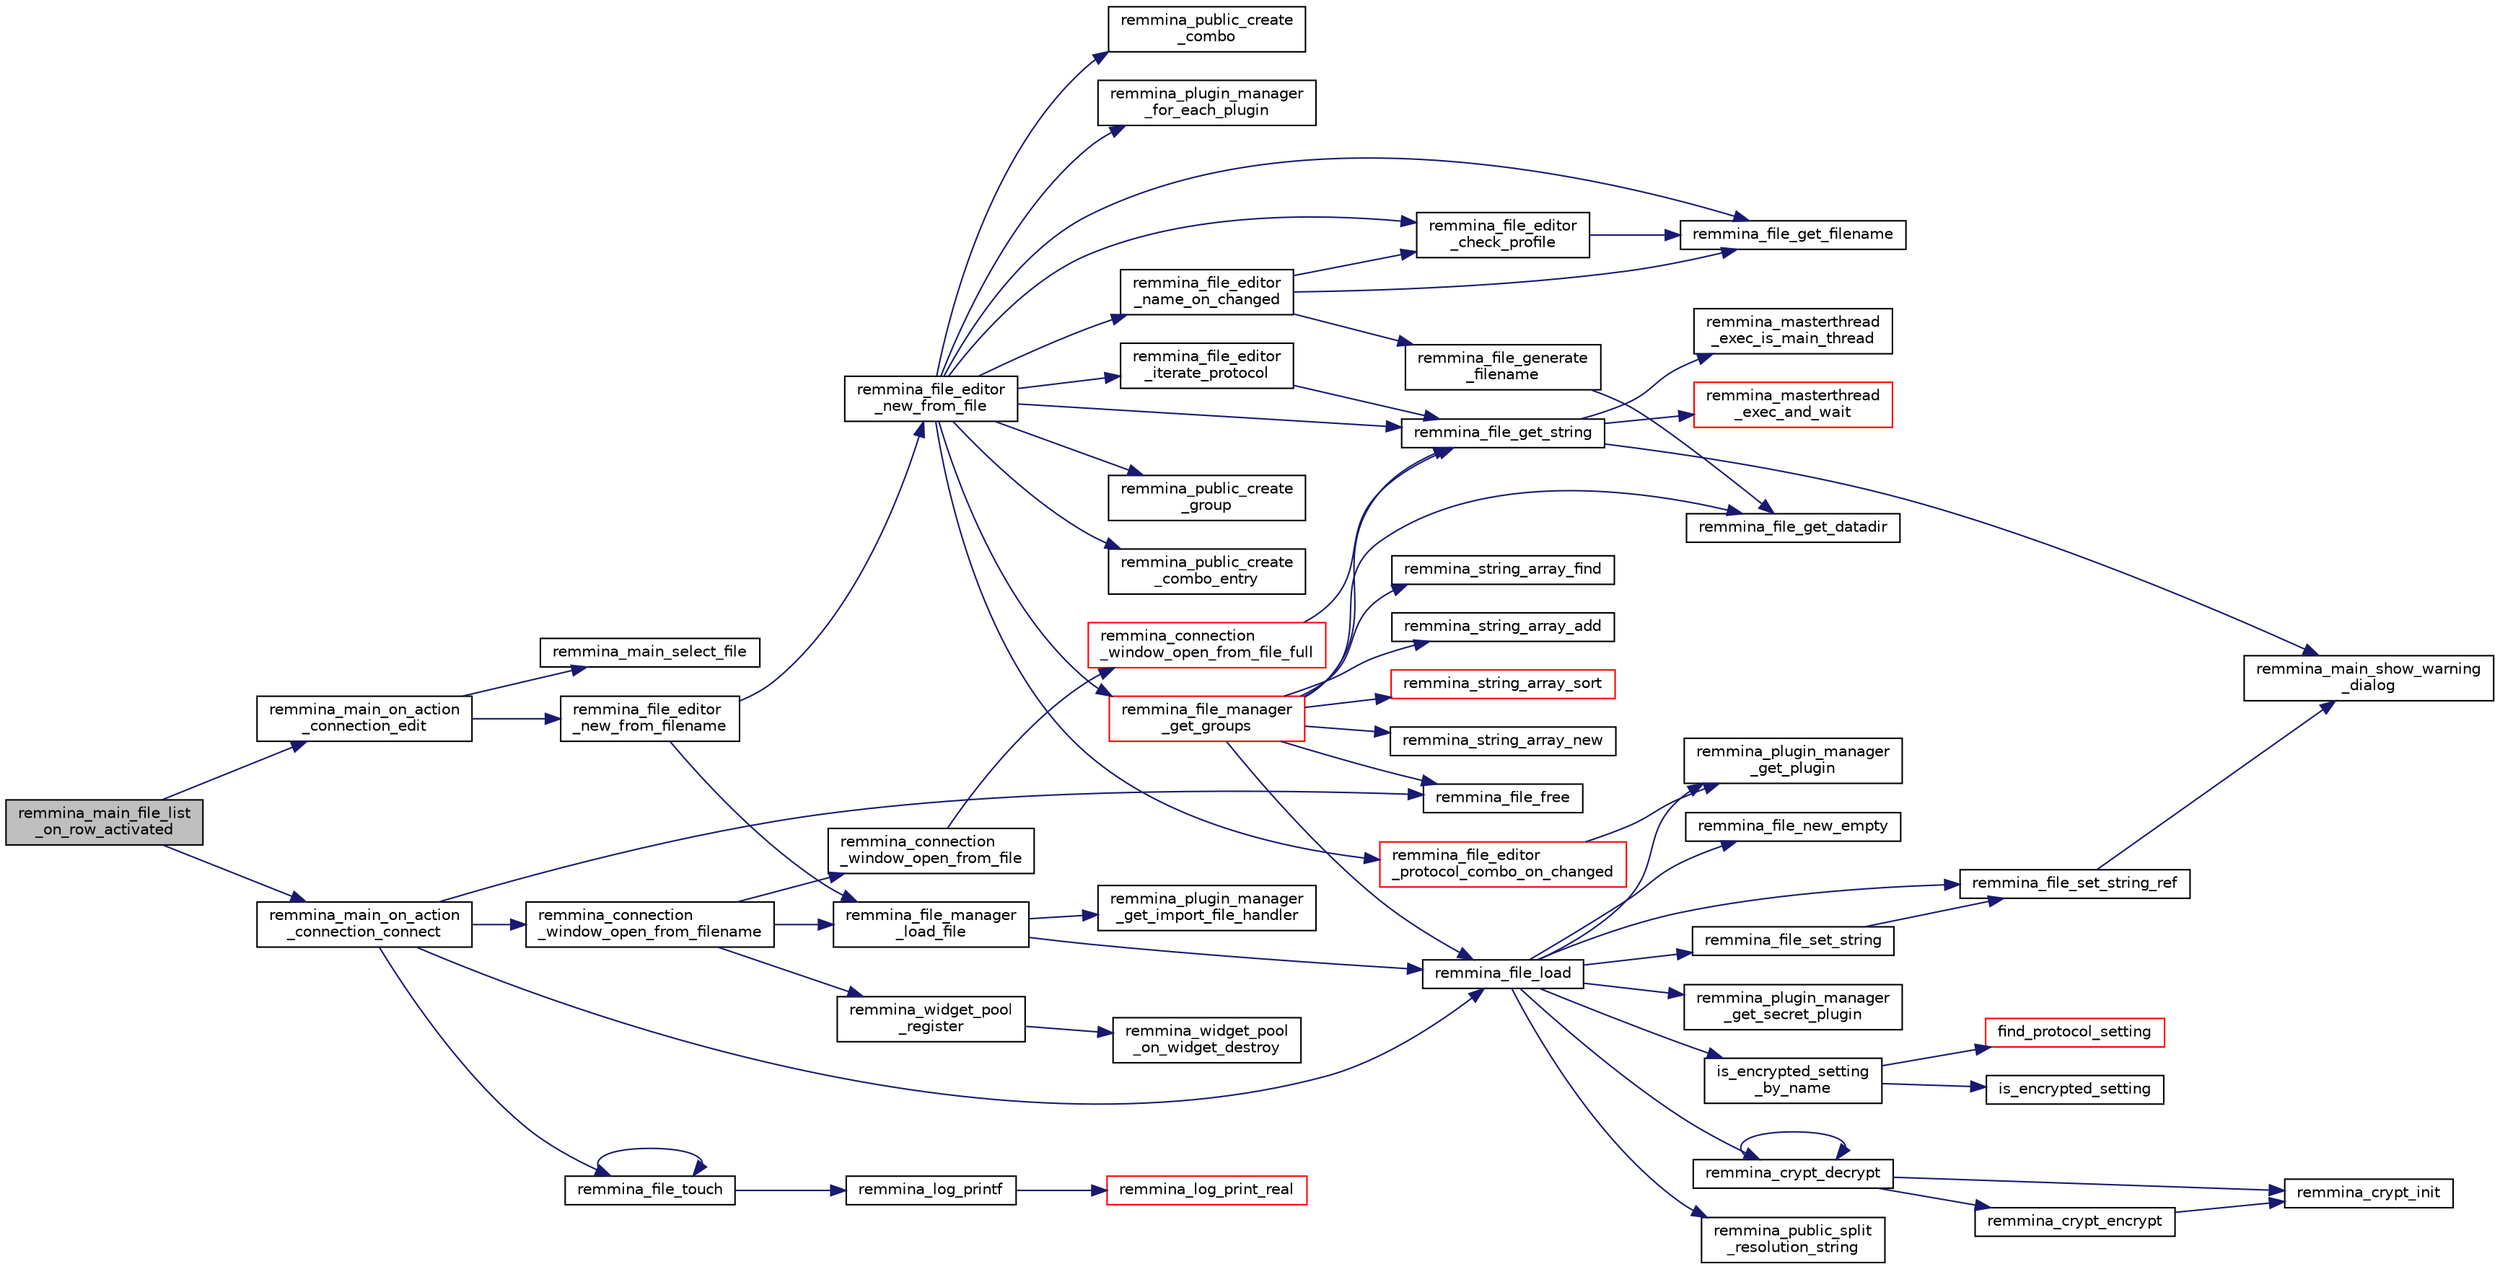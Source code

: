 digraph "remmina_main_file_list_on_row_activated"
{
  edge [fontname="Helvetica",fontsize="10",labelfontname="Helvetica",labelfontsize="10"];
  node [fontname="Helvetica",fontsize="10",shape=record];
  rankdir="LR";
  Node739 [label="remmina_main_file_list\l_on_row_activated",height=0.2,width=0.4,color="black", fillcolor="grey75", style="filled", fontcolor="black"];
  Node739 -> Node740 [color="midnightblue",fontsize="10",style="solid",fontname="Helvetica"];
  Node740 [label="remmina_main_on_action\l_connection_edit",height=0.2,width=0.4,color="black", fillcolor="white", style="filled",URL="$remmina__main_8c.html#a098e73f3f8fe35a57d49222339ae1502"];
  Node740 -> Node741 [color="midnightblue",fontsize="10",style="solid",fontname="Helvetica"];
  Node741 [label="remmina_file_editor\l_new_from_filename",height=0.2,width=0.4,color="black", fillcolor="white", style="filled",URL="$remmina__file__editor_8c.html#aa9345cfe3fb32d326b652e96ee55eaea"];
  Node741 -> Node742 [color="midnightblue",fontsize="10",style="solid",fontname="Helvetica"];
  Node742 [label="remmina_file_manager\l_load_file",height=0.2,width=0.4,color="black", fillcolor="white", style="filled",URL="$remmina__file__manager_8c.html#af7b58659604660eb0cb40b0e0f8348ab"];
  Node742 -> Node743 [color="midnightblue",fontsize="10",style="solid",fontname="Helvetica"];
  Node743 [label="remmina_file_load",height=0.2,width=0.4,color="black", fillcolor="white", style="filled",URL="$remmina__file_8c.html#ac1cc2d7f827f7d64c7fd3edf10e9383e"];
  Node743 -> Node744 [color="midnightblue",fontsize="10",style="solid",fontname="Helvetica"];
  Node744 [label="remmina_file_new_empty",height=0.2,width=0.4,color="black", fillcolor="white", style="filled",URL="$remmina__file_8c.html#adab087b7139756f029020a87a5438cfa"];
  Node743 -> Node745 [color="midnightblue",fontsize="10",style="solid",fontname="Helvetica"];
  Node745 [label="remmina_plugin_manager\l_get_plugin",height=0.2,width=0.4,color="black", fillcolor="white", style="filled",URL="$remmina__plugin__manager_8c.html#a3872c8656a8a3d5147bcc603471c1932"];
  Node743 -> Node746 [color="midnightblue",fontsize="10",style="solid",fontname="Helvetica"];
  Node746 [label="remmina_plugin_manager\l_get_secret_plugin",height=0.2,width=0.4,color="black", fillcolor="white", style="filled",URL="$remmina__plugin__manager_8c.html#ad380a98f6624aa8c830015c8b428b7b4"];
  Node743 -> Node747 [color="midnightblue",fontsize="10",style="solid",fontname="Helvetica"];
  Node747 [label="is_encrypted_setting\l_by_name",height=0.2,width=0.4,color="black", fillcolor="white", style="filled",URL="$remmina__file_8c.html#a72580559fa04082418a993fec4c77281"];
  Node747 -> Node748 [color="midnightblue",fontsize="10",style="solid",fontname="Helvetica"];
  Node748 [label="find_protocol_setting",height=0.2,width=0.4,color="red", fillcolor="white", style="filled",URL="$remmina__file_8c.html#acc88ee6f5ba73bf9c3b05ab9368c952f"];
  Node747 -> Node750 [color="midnightblue",fontsize="10",style="solid",fontname="Helvetica"];
  Node750 [label="is_encrypted_setting",height=0.2,width=0.4,color="black", fillcolor="white", style="filled",URL="$remmina__file_8c.html#a29920ae737817d3f6c673bacbbf11ca1"];
  Node743 -> Node751 [color="midnightblue",fontsize="10",style="solid",fontname="Helvetica"];
  Node751 [label="remmina_file_set_string",height=0.2,width=0.4,color="black", fillcolor="white", style="filled",URL="$remmina__file_8c.html#a85ca1ca2d0bf9ef29e490c6f4527a954"];
  Node751 -> Node752 [color="midnightblue",fontsize="10",style="solid",fontname="Helvetica"];
  Node752 [label="remmina_file_set_string_ref",height=0.2,width=0.4,color="black", fillcolor="white", style="filled",URL="$remmina__file_8c.html#a74951c1067a1a5e1341f5e1c1206dec6"];
  Node752 -> Node753 [color="midnightblue",fontsize="10",style="solid",fontname="Helvetica"];
  Node753 [label="remmina_main_show_warning\l_dialog",height=0.2,width=0.4,color="black", fillcolor="white", style="filled",URL="$remmina__main_8c.html#ad99b9c0bf2fa8c166a8b4a09e06ffdf7"];
  Node743 -> Node752 [color="midnightblue",fontsize="10",style="solid",fontname="Helvetica"];
  Node743 -> Node754 [color="midnightblue",fontsize="10",style="solid",fontname="Helvetica"];
  Node754 [label="remmina_crypt_decrypt",height=0.2,width=0.4,color="black", fillcolor="white", style="filled",URL="$remmina__crypt_8c.html#a3fe2fa245d401146adf02a3a8f996ab9"];
  Node754 -> Node755 [color="midnightblue",fontsize="10",style="solid",fontname="Helvetica"];
  Node755 [label="remmina_crypt_init",height=0.2,width=0.4,color="black", fillcolor="white", style="filled",URL="$remmina__crypt_8c.html#ae097c169aefdd5d83a57fc1bde511171"];
  Node754 -> Node756 [color="midnightblue",fontsize="10",style="solid",fontname="Helvetica"];
  Node756 [label="remmina_crypt_encrypt",height=0.2,width=0.4,color="black", fillcolor="white", style="filled",URL="$remmina__crypt_8c.html#aa02cf0fed3eb68d6a89815c3ba3bf7b1"];
  Node756 -> Node755 [color="midnightblue",fontsize="10",style="solid",fontname="Helvetica"];
  Node754 -> Node754 [color="midnightblue",fontsize="10",style="solid",fontname="Helvetica"];
  Node743 -> Node757 [color="midnightblue",fontsize="10",style="solid",fontname="Helvetica"];
  Node757 [label="remmina_public_split\l_resolution_string",height=0.2,width=0.4,color="black", fillcolor="white", style="filled",URL="$remmina__public_8c.html#aaf3fdb980c24cd06965b85ebcdd79173"];
  Node742 -> Node758 [color="midnightblue",fontsize="10",style="solid",fontname="Helvetica"];
  Node758 [label="remmina_plugin_manager\l_get_import_file_handler",height=0.2,width=0.4,color="black", fillcolor="white", style="filled",URL="$remmina__plugin__manager_8c.html#a859348bddc9069f06195915692b65076"];
  Node741 -> Node759 [color="midnightblue",fontsize="10",style="solid",fontname="Helvetica"];
  Node759 [label="remmina_file_editor\l_new_from_file",height=0.2,width=0.4,color="black", fillcolor="white", style="filled",URL="$remmina__file__editor_8c.html#a08327d6951c345808628dbb5784aba06"];
  Node759 -> Node760 [color="midnightblue",fontsize="10",style="solid",fontname="Helvetica"];
  Node760 [label="remmina_file_get_filename",height=0.2,width=0.4,color="black", fillcolor="white", style="filled",URL="$remmina__file_8c.html#ad1e4f3a0f64cd98e301044b6c38a1f1d"];
  Node759 -> Node761 [color="midnightblue",fontsize="10",style="solid",fontname="Helvetica"];
  Node761 [label="remmina_public_create\l_group",height=0.2,width=0.4,color="black", fillcolor="white", style="filled",URL="$remmina__public_8c.html#a995da243f78002153d18616b46dcdf63"];
  Node759 -> Node762 [color="midnightblue",fontsize="10",style="solid",fontname="Helvetica"];
  Node762 [label="remmina_file_editor\l_name_on_changed",height=0.2,width=0.4,color="black", fillcolor="white", style="filled",URL="$remmina__file__editor_8c.html#a206bacb96cc7d4236d910be89a7cd613"];
  Node762 -> Node760 [color="midnightblue",fontsize="10",style="solid",fontname="Helvetica"];
  Node762 -> Node763 [color="midnightblue",fontsize="10",style="solid",fontname="Helvetica"];
  Node763 [label="remmina_file_generate\l_filename",height=0.2,width=0.4,color="black", fillcolor="white", style="filled",URL="$remmina__file_8c.html#ac952f8ddb715314f11cef1ccc513fb7e"];
  Node763 -> Node764 [color="midnightblue",fontsize="10",style="solid",fontname="Helvetica"];
  Node764 [label="remmina_file_get_datadir",height=0.2,width=0.4,color="black", fillcolor="white", style="filled",URL="$remmina__file__manager_8c.html#aa65bc30beb59d607ba430d966e7e27f5"];
  Node762 -> Node765 [color="midnightblue",fontsize="10",style="solid",fontname="Helvetica"];
  Node765 [label="remmina_file_editor\l_check_profile",height=0.2,width=0.4,color="black", fillcolor="white", style="filled",URL="$remmina__file__editor_8c.html#aefdb47b5da15009d5ff7a8d1f2b06a06"];
  Node765 -> Node760 [color="midnightblue",fontsize="10",style="solid",fontname="Helvetica"];
  Node759 -> Node766 [color="midnightblue",fontsize="10",style="solid",fontname="Helvetica"];
  Node766 [label="remmina_file_get_string",height=0.2,width=0.4,color="black", fillcolor="white", style="filled",URL="$remmina__file_8c.html#a8eb1b213d9d08c6ad13683ce05f4355e"];
  Node766 -> Node767 [color="midnightblue",fontsize="10",style="solid",fontname="Helvetica"];
  Node767 [label="remmina_masterthread\l_exec_is_main_thread",height=0.2,width=0.4,color="black", fillcolor="white", style="filled",URL="$remmina__masterthread__exec_8c.html#a3a52e863a3a3da6da6bb5d36c13b7ff4"];
  Node766 -> Node768 [color="midnightblue",fontsize="10",style="solid",fontname="Helvetica"];
  Node768 [label="remmina_masterthread\l_exec_and_wait",height=0.2,width=0.4,color="red", fillcolor="white", style="filled",URL="$remmina__masterthread__exec_8c.html#a14628c2470cac50e87916a70ea05c97d"];
  Node766 -> Node753 [color="midnightblue",fontsize="10",style="solid",fontname="Helvetica"];
  Node759 -> Node819 [color="midnightblue",fontsize="10",style="solid",fontname="Helvetica"];
  Node819 [label="remmina_file_manager\l_get_groups",height=0.2,width=0.4,color="red", fillcolor="white", style="filled",URL="$remmina__file__manager_8c.html#a536edeef371d907ab3936f4d65c3003d"];
  Node819 -> Node764 [color="midnightblue",fontsize="10",style="solid",fontname="Helvetica"];
  Node819 -> Node778 [color="midnightblue",fontsize="10",style="solid",fontname="Helvetica"];
  Node778 [label="remmina_string_array_new",height=0.2,width=0.4,color="black", fillcolor="white", style="filled",URL="$remmina__string__array_8c.html#aff90e964c6541b1af02adf7ea39e6e02"];
  Node819 -> Node743 [color="midnightblue",fontsize="10",style="solid",fontname="Helvetica"];
  Node819 -> Node766 [color="midnightblue",fontsize="10",style="solid",fontname="Helvetica"];
  Node819 -> Node799 [color="midnightblue",fontsize="10",style="solid",fontname="Helvetica"];
  Node799 [label="remmina_string_array_find",height=0.2,width=0.4,color="black", fillcolor="white", style="filled",URL="$remmina__string__array_8c.html#ab93a69850cfb4117c223a3f145ced986"];
  Node819 -> Node780 [color="midnightblue",fontsize="10",style="solid",fontname="Helvetica"];
  Node780 [label="remmina_string_array_add",height=0.2,width=0.4,color="black", fillcolor="white", style="filled",URL="$remmina__string__array_8c.html#a2aaacca7db4b86f836486cfb559398f0"];
  Node819 -> Node784 [color="midnightblue",fontsize="10",style="solid",fontname="Helvetica"];
  Node784 [label="remmina_file_free",height=0.2,width=0.4,color="black", fillcolor="white", style="filled",URL="$remmina__file_8c.html#abd2f06bf0a5ddcf7156e5ef7d0c8d4d7"];
  Node819 -> Node820 [color="midnightblue",fontsize="10",style="solid",fontname="Helvetica"];
  Node820 [label="remmina_string_array_sort",height=0.2,width=0.4,color="red", fillcolor="white", style="filled",URL="$remmina__string__array_8c.html#a3eab4bae72ff130ad10ec8fc7364ce70"];
  Node759 -> Node823 [color="midnightblue",fontsize="10",style="solid",fontname="Helvetica"];
  Node823 [label="remmina_public_create\l_combo_entry",height=0.2,width=0.4,color="black", fillcolor="white", style="filled",URL="$remmina__public_8c.html#a9ec86f1e9caea5ebc867a90230d6b51a"];
  Node759 -> Node824 [color="midnightblue",fontsize="10",style="solid",fontname="Helvetica"];
  Node824 [label="remmina_public_create\l_combo",height=0.2,width=0.4,color="black", fillcolor="white", style="filled",URL="$remmina__public_8c.html#ab4a593956dfe89aba3242a5c264a681f"];
  Node759 -> Node825 [color="midnightblue",fontsize="10",style="solid",fontname="Helvetica"];
  Node825 [label="remmina_plugin_manager\l_for_each_plugin",height=0.2,width=0.4,color="black", fillcolor="white", style="filled",URL="$remmina__plugin__manager_8c.html#a13f13a6a4280268656f258cb5aeff031"];
  Node759 -> Node826 [color="midnightblue",fontsize="10",style="solid",fontname="Helvetica"];
  Node826 [label="remmina_file_editor\l_iterate_protocol",height=0.2,width=0.4,color="black", fillcolor="white", style="filled",URL="$remmina__file__editor_8c.html#afc37e2e9dbe8f0c8bcf1a76d0c54ea1b"];
  Node826 -> Node766 [color="midnightblue",fontsize="10",style="solid",fontname="Helvetica"];
  Node759 -> Node827 [color="midnightblue",fontsize="10",style="solid",fontname="Helvetica"];
  Node827 [label="remmina_file_editor\l_protocol_combo_on_changed",height=0.2,width=0.4,color="red", fillcolor="white", style="filled",URL="$remmina__file__editor_8c.html#a333de350f1b07add2d0fd06320c80d16"];
  Node827 -> Node745 [color="midnightblue",fontsize="10",style="solid",fontname="Helvetica"];
  Node759 -> Node765 [color="midnightblue",fontsize="10",style="solid",fontname="Helvetica"];
  Node740 -> Node800 [color="midnightblue",fontsize="10",style="solid",fontname="Helvetica"];
  Node800 [label="remmina_main_select_file",height=0.2,width=0.4,color="black", fillcolor="white", style="filled",URL="$remmina__main_8c.html#aa20963aed43242994c88d5a97a546355"];
  Node739 -> Node864 [color="midnightblue",fontsize="10",style="solid",fontname="Helvetica"];
  Node864 [label="remmina_main_on_action\l_connection_connect",height=0.2,width=0.4,color="black", fillcolor="white", style="filled",URL="$remmina__main_8c.html#ae023d1cb099a4f7bee79f13760566cbf"];
  Node864 -> Node743 [color="midnightblue",fontsize="10",style="solid",fontname="Helvetica"];
  Node864 -> Node865 [color="midnightblue",fontsize="10",style="solid",fontname="Helvetica"];
  Node865 [label="remmina_file_touch",height=0.2,width=0.4,color="black", fillcolor="white", style="filled",URL="$remmina__file_8c.html#a3d19095f74e9b7c92d74f11bd5a39a8c",tooltip="Update the atime and mtime of a given filename. "];
  Node865 -> Node866 [color="midnightblue",fontsize="10",style="solid",fontname="Helvetica"];
  Node866 [label="remmina_log_printf",height=0.2,width=0.4,color="black", fillcolor="white", style="filled",URL="$remmina__log_8c.html#ac7848510c1fe1990c992e28cd31af9d8"];
  Node866 -> Node867 [color="midnightblue",fontsize="10",style="solid",fontname="Helvetica"];
  Node867 [label="remmina_log_print_real",height=0.2,width=0.4,color="red", fillcolor="white", style="filled",URL="$remmina__log_8c.html#a7cbb8cc1b0525ae49248a84fb4b2b1a1"];
  Node865 -> Node865 [color="midnightblue",fontsize="10",style="solid",fontname="Helvetica"];
  Node864 -> Node869 [color="midnightblue",fontsize="10",style="solid",fontname="Helvetica"];
  Node869 [label="remmina_connection\l_window_open_from_filename",height=0.2,width=0.4,color="black", fillcolor="white", style="filled",URL="$remmina__connection__window_8c.html#ab0ed27ef360efc7d92906cbabf9da5db"];
  Node869 -> Node742 [color="midnightblue",fontsize="10",style="solid",fontname="Helvetica"];
  Node869 -> Node870 [color="midnightblue",fontsize="10",style="solid",fontname="Helvetica"];
  Node870 [label="remmina_connection\l_window_open_from_file",height=0.2,width=0.4,color="black", fillcolor="white", style="filled",URL="$remmina__connection__window_8c.html#a1c7f722a89609523cc4de079cc82f23c"];
  Node870 -> Node871 [color="midnightblue",fontsize="10",style="solid",fontname="Helvetica"];
  Node871 [label="remmina_connection\l_window_open_from_file_full",height=0.2,width=0.4,color="red", fillcolor="white", style="filled",URL="$remmina__connection__window_8c.html#adbf2b670ca3bae96a99cb0b36021a961"];
  Node871 -> Node766 [color="midnightblue",fontsize="10",style="solid",fontname="Helvetica"];
  Node869 -> Node1049 [color="midnightblue",fontsize="10",style="solid",fontname="Helvetica"];
  Node1049 [label="remmina_widget_pool\l_register",height=0.2,width=0.4,color="black", fillcolor="white", style="filled",URL="$remmina__widget__pool_8c.html#ae3c9c9853eb5bedbfeadbfac1d495b95"];
  Node1049 -> Node1050 [color="midnightblue",fontsize="10",style="solid",fontname="Helvetica"];
  Node1050 [label="remmina_widget_pool\l_on_widget_destroy",height=0.2,width=0.4,color="black", fillcolor="white", style="filled",URL="$remmina__widget__pool_8c.html#aa5fd17580202843eab40cabb258d2664"];
  Node864 -> Node784 [color="midnightblue",fontsize="10",style="solid",fontname="Helvetica"];
}
